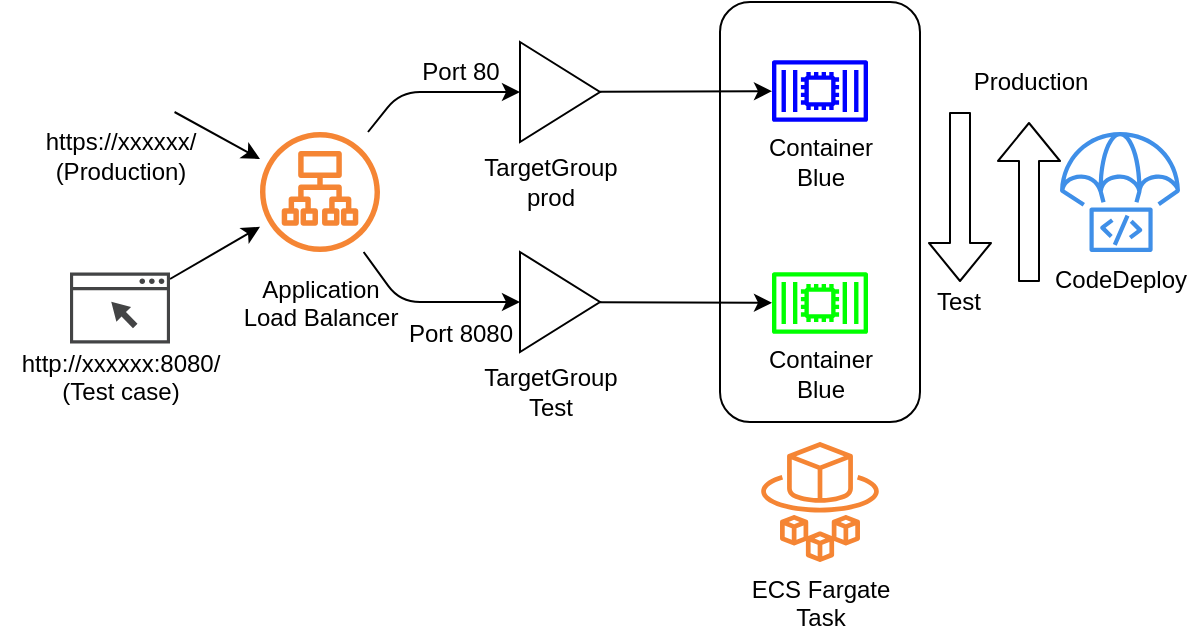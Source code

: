<mxfile>
    <diagram id="8lWPDsuNVAfB_ZeB7YjW" name="ページ1">
        <mxGraphModel dx="1293" dy="633" grid="0" gridSize="10" guides="1" tooltips="1" connect="1" arrows="1" fold="1" page="0" pageScale="1" pageWidth="827" pageHeight="1169" math="0" shadow="0">
            <root>
                <mxCell id="0"/>
                <mxCell id="1" parent="0"/>
                <mxCell id="13" value="" style="rounded=1;whiteSpace=wrap;html=1;" vertex="1" parent="1">
                    <mxGeometry x="330" y="270" width="100" height="210" as="geometry"/>
                </mxCell>
                <mxCell id="2" value="ECS Fargate&#xa;Task" style="outlineConnect=0;dashed=0;verticalLabelPosition=bottom;verticalAlign=top;align=center;html=1;shape=mxgraph.aws4.fargate;fillColor=#F58534;gradientColor=none;" vertex="1" parent="1">
                    <mxGeometry x="340" y="490" width="80" height="60" as="geometry"/>
                </mxCell>
                <mxCell id="20" style="edgeStyle=none;html=1;entryX=0;entryY=0.5;entryDx=0;entryDy=0;" edge="1" parent="1" source="3" target="14">
                    <mxGeometry relative="1" as="geometry">
                        <Array as="points">
                            <mxPoint x="170" y="315"/>
                        </Array>
                    </mxGeometry>
                </mxCell>
                <mxCell id="21" style="edgeStyle=none;html=1;entryX=0;entryY=0.5;entryDx=0;entryDy=0;" edge="1" parent="1" source="3" target="15">
                    <mxGeometry relative="1" as="geometry">
                        <Array as="points">
                            <mxPoint x="170" y="420"/>
                        </Array>
                    </mxGeometry>
                </mxCell>
                <mxCell id="3" value="Application&#xa;Load Balancer" style="outlineConnect=0;dashed=0;verticalLabelPosition=bottom;verticalAlign=top;align=center;html=1;shape=mxgraph.aws4.application_load_balancer;fillColor=#F58534;gradientColor=none;" vertex="1" parent="1">
                    <mxGeometry x="100" y="330" width="60" height="70" as="geometry"/>
                </mxCell>
                <mxCell id="10" value="" style="group" vertex="1" connectable="0" parent="1">
                    <mxGeometry x="340" y="299" width="80" height="71" as="geometry"/>
                </mxCell>
                <mxCell id="6" value="" style="sketch=0;outlineConnect=0;fontColor=#232F3E;gradientColor=none;fillColor=#0000FF;strokeColor=none;dashed=0;verticalLabelPosition=bottom;verticalAlign=top;align=center;html=1;fontSize=12;fontStyle=0;aspect=fixed;pointerEvents=1;shape=mxgraph.aws4.container_2;" vertex="1" parent="10">
                    <mxGeometry x="16" width="48" height="31" as="geometry"/>
                </mxCell>
                <mxCell id="7" value="Container&lt;div&gt;Blue&lt;/div&gt;" style="text;html=1;align=center;verticalAlign=middle;resizable=0;points=[];autosize=1;strokeColor=none;fillColor=none;" vertex="1" parent="10">
                    <mxGeometry y="31" width="80" height="40" as="geometry"/>
                </mxCell>
                <mxCell id="11" value="" style="group" vertex="1" connectable="0" parent="1">
                    <mxGeometry x="340" y="405" width="80" height="71" as="geometry"/>
                </mxCell>
                <mxCell id="8" value="" style="sketch=0;outlineConnect=0;fontColor=#232F3E;gradientColor=none;fillColor=#00FF00;strokeColor=none;dashed=0;verticalLabelPosition=bottom;verticalAlign=top;align=center;html=1;fontSize=12;fontStyle=0;aspect=fixed;pointerEvents=1;shape=mxgraph.aws4.container_2;" vertex="1" parent="11">
                    <mxGeometry x="16" width="48" height="31" as="geometry"/>
                </mxCell>
                <mxCell id="9" value="Container&lt;div&gt;Blue&lt;/div&gt;" style="text;html=1;align=center;verticalAlign=middle;resizable=0;points=[];autosize=1;strokeColor=none;fillColor=none;" vertex="1" parent="11">
                    <mxGeometry y="31" width="80" height="40" as="geometry"/>
                </mxCell>
                <mxCell id="12" value="CodeDeploy" style="outlineConnect=0;dashed=0;verticalLabelPosition=bottom;verticalAlign=top;align=center;html=1;shape=mxgraph.aws4.codedeploy;fillColor=#3F8FE8;gradientColor=none;" vertex="1" parent="1">
                    <mxGeometry x="500" y="335" width="60" height="60" as="geometry"/>
                </mxCell>
                <mxCell id="23" style="edgeStyle=none;html=1;" edge="1" parent="1" source="14" target="6">
                    <mxGeometry relative="1" as="geometry"/>
                </mxCell>
                <mxCell id="14" value="" style="triangle;whiteSpace=wrap;html=1;" vertex="1" parent="1">
                    <mxGeometry x="230" y="290" width="40" height="50" as="geometry"/>
                </mxCell>
                <mxCell id="22" style="edgeStyle=none;html=1;" edge="1" parent="1" source="15" target="8">
                    <mxGeometry relative="1" as="geometry"/>
                </mxCell>
                <mxCell id="15" value="" style="triangle;whiteSpace=wrap;html=1;" vertex="1" parent="1">
                    <mxGeometry x="230" y="395" width="40" height="50" as="geometry"/>
                </mxCell>
                <mxCell id="16" value="TargetGroup&lt;div&gt;prod&lt;/div&gt;" style="text;html=1;align=center;verticalAlign=middle;resizable=0;points=[];autosize=1;strokeColor=none;fillColor=none;" vertex="1" parent="1">
                    <mxGeometry x="200" y="340" width="90" height="40" as="geometry"/>
                </mxCell>
                <mxCell id="17" value="TargetGroup&lt;div&gt;Test&lt;/div&gt;" style="text;html=1;align=center;verticalAlign=middle;resizable=0;points=[];autosize=1;strokeColor=none;fillColor=none;" vertex="1" parent="1">
                    <mxGeometry x="200" y="445" width="90" height="40" as="geometry"/>
                </mxCell>
                <mxCell id="18" value="Port 80" style="text;html=1;align=center;verticalAlign=middle;resizable=0;points=[];autosize=1;strokeColor=none;fillColor=none;" vertex="1" parent="1">
                    <mxGeometry x="170" y="290" width="60" height="30" as="geometry"/>
                </mxCell>
                <mxCell id="19" value="Port 8080" style="text;html=1;align=center;verticalAlign=middle;resizable=0;points=[];autosize=1;strokeColor=none;fillColor=none;" vertex="1" parent="1">
                    <mxGeometry x="160" y="420.5" width="80" height="30" as="geometry"/>
                </mxCell>
                <mxCell id="24" value="" style="shape=flexArrow;endArrow=classic;html=1;" edge="1" parent="1">
                    <mxGeometry width="50" height="50" relative="1" as="geometry">
                        <mxPoint x="450" y="325" as="sourcePoint"/>
                        <mxPoint x="450" y="410" as="targetPoint"/>
                    </mxGeometry>
                </mxCell>
                <mxCell id="25" value="Test" style="text;html=1;align=center;verticalAlign=middle;resizable=0;points=[];autosize=1;strokeColor=none;fillColor=none;" vertex="1" parent="1">
                    <mxGeometry x="424" y="405" width="50" height="30" as="geometry"/>
                </mxCell>
                <mxCell id="26" value="Production" style="text;html=1;align=center;verticalAlign=middle;resizable=0;points=[];autosize=1;strokeColor=none;fillColor=none;" vertex="1" parent="1">
                    <mxGeometry x="445" y="295" width="80" height="30" as="geometry"/>
                </mxCell>
                <mxCell id="27" value="" style="shape=flexArrow;endArrow=classic;html=1;" edge="1" parent="1">
                    <mxGeometry width="50" height="50" relative="1" as="geometry">
                        <mxPoint x="484.5" y="410" as="sourcePoint"/>
                        <mxPoint x="484.5" y="330" as="targetPoint"/>
                    </mxGeometry>
                </mxCell>
                <mxCell id="37" style="edgeStyle=none;html=1;" edge="1" parent="1" source="34" target="3">
                    <mxGeometry relative="1" as="geometry"/>
                </mxCell>
                <mxCell id="39" value="" style="group" vertex="1" connectable="0" parent="1">
                    <mxGeometry x="-30" y="405.25" width="120" height="74.75" as="geometry"/>
                </mxCell>
                <mxCell id="35" value="http://xxxxxx:8080/" style="text;html=1;align=center;verticalAlign=middle;resizable=0;points=[];autosize=1;strokeColor=none;fillColor=none;" vertex="1" parent="39">
                    <mxGeometry y="30.5" width="120" height="30" as="geometry"/>
                </mxCell>
                <mxCell id="38" value="" style="group" vertex="1" connectable="0" parent="39">
                    <mxGeometry x="20" width="80" height="74.75" as="geometry"/>
                </mxCell>
                <mxCell id="34" value="" style="sketch=0;pointerEvents=1;shadow=0;dashed=0;html=1;strokeColor=none;fillColor=#434445;aspect=fixed;labelPosition=center;verticalLabelPosition=bottom;verticalAlign=top;align=center;outlineConnect=0;shape=mxgraph.vvd.web_browser;" vertex="1" parent="38">
                    <mxGeometry x="15" width="50" height="35.5" as="geometry"/>
                </mxCell>
                <mxCell id="36" value="(Test case)" style="text;html=1;align=center;verticalAlign=middle;resizable=0;points=[];autosize=1;strokeColor=none;fillColor=none;" vertex="1" parent="38">
                    <mxGeometry y="44.75" width="80" height="30" as="geometry"/>
                </mxCell>
                <mxCell id="41" style="edgeStyle=none;html=1;" edge="1" parent="1" source="40" target="3">
                    <mxGeometry relative="1" as="geometry"/>
                </mxCell>
                <mxCell id="40" value="" style="shape=image;verticalLabelPosition=bottom;labelBackgroundColor=default;verticalAlign=top;aspect=fixed;imageAspect=0;image=https://anteku.jp/blog/wp-content/uploads/2021/12/vue-eyecatch-960x504-1.jpeg;clipPath=inset(24.68% 16.33% 26.58% 15.33%);" vertex="1" parent="1">
                    <mxGeometry x="-9.94" y="295" width="79.87" height="30" as="geometry"/>
                </mxCell>
                <mxCell id="43" value="https://xxxxxx/" style="text;html=1;align=center;verticalAlign=middle;resizable=0;points=[];autosize=1;strokeColor=none;fillColor=none;" vertex="1" parent="1">
                    <mxGeometry x="-20" y="325" width="100" height="30" as="geometry"/>
                </mxCell>
                <mxCell id="45" value="(Production)" style="text;html=1;align=center;verticalAlign=middle;resizable=0;points=[];autosize=1;strokeColor=none;fillColor=none;" vertex="1" parent="1">
                    <mxGeometry x="-15" y="340" width="90" height="30" as="geometry"/>
                </mxCell>
            </root>
        </mxGraphModel>
    </diagram>
</mxfile>
